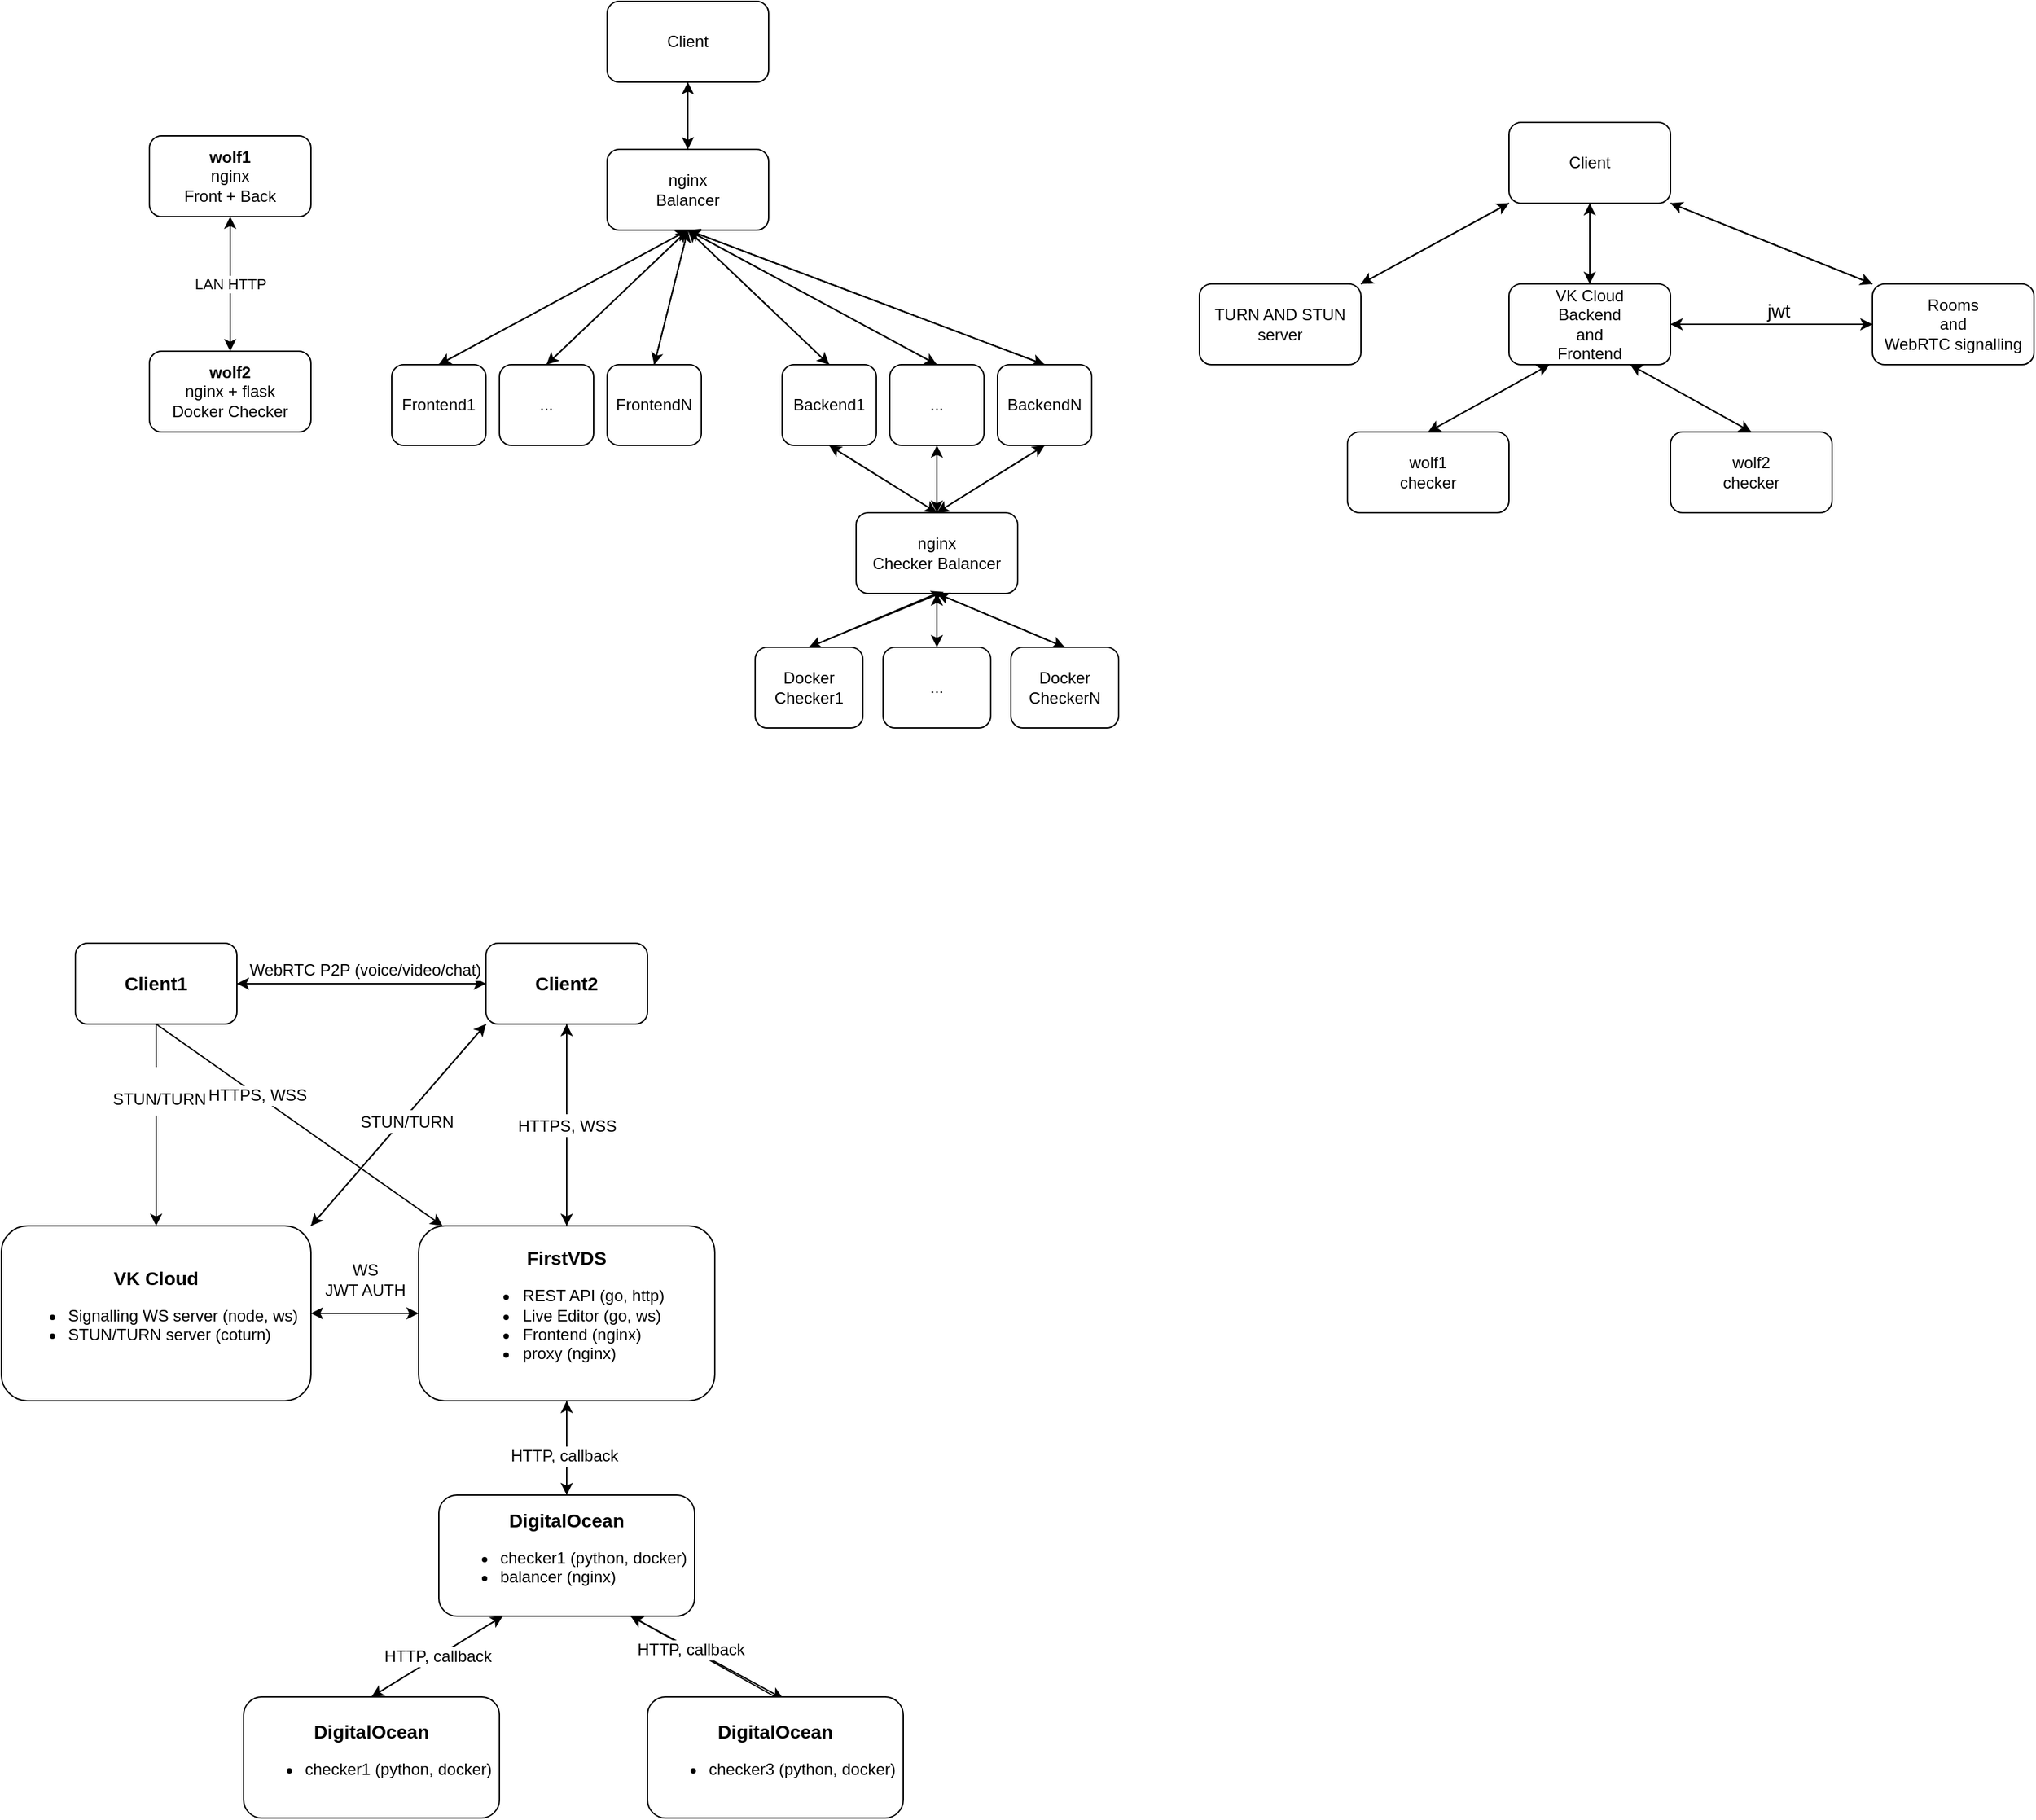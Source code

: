 <mxfile version="17.5.0"><diagram id="EVzeqSAm7l_SIIQ-ZFwh" name="Page-1"><mxGraphModel dx="2523" dy="1985" grid="1" gridSize="10" guides="1" tooltips="1" connect="1" arrows="1" fold="1" page="1" pageScale="1" pageWidth="850" pageHeight="1100" math="0" shadow="0"><root><mxCell id="0"/><mxCell id="1" parent="0"/><mxCell id="FQIG2HHS6eer4ccxkw-6-1" value="&lt;div&gt;&lt;b&gt;wolf1&lt;/b&gt;&lt;br&gt;nginx&lt;/div&gt;&lt;div&gt;Front + Back&lt;br&gt;&lt;/div&gt;" style="rounded=1;whiteSpace=wrap;html=1;" parent="1" vertex="1"><mxGeometry x="30" y="30" width="120" height="60" as="geometry"/></mxCell><mxCell id="FQIG2HHS6eer4ccxkw-6-2" value="&lt;b&gt;wolf2&lt;br&gt;&lt;/b&gt;&lt;div&gt;nginx + flask&lt;br&gt;Docker Checker&lt;br&gt;&lt;/div&gt;" style="rounded=1;whiteSpace=wrap;html=1;" parent="1" vertex="1"><mxGeometry x="30" y="190" width="120" height="60" as="geometry"/></mxCell><mxCell id="FQIG2HHS6eer4ccxkw-6-3" value="LAN HTTP" style="endArrow=classic;startArrow=classic;html=1;rounded=0;entryX=0.5;entryY=1;entryDx=0;entryDy=0;exitX=0.5;exitY=0;exitDx=0;exitDy=0;" parent="1" source="FQIG2HHS6eer4ccxkw-6-2" target="FQIG2HHS6eer4ccxkw-6-1" edge="1"><mxGeometry width="50" height="50" relative="1" as="geometry"><mxPoint x="30" y="230" as="sourcePoint"/><mxPoint x="80" y="180" as="targetPoint"/></mxGeometry></mxCell><mxCell id="FQIG2HHS6eer4ccxkw-6-21" style="edgeStyle=none;rounded=0;orthogonalLoop=1;jettySize=auto;html=1;exitX=0.5;exitY=1;exitDx=0;exitDy=0;entryX=0.5;entryY=0;entryDx=0;entryDy=0;" parent="1" source="FQIG2HHS6eer4ccxkw-6-5" target="FQIG2HHS6eer4ccxkw-6-6" edge="1"><mxGeometry relative="1" as="geometry"/></mxCell><mxCell id="FQIG2HHS6eer4ccxkw-6-23" style="edgeStyle=none;rounded=0;orthogonalLoop=1;jettySize=auto;html=1;exitX=0.5;exitY=1;exitDx=0;exitDy=0;entryX=0.5;entryY=0;entryDx=0;entryDy=0;" parent="1" source="FQIG2HHS6eer4ccxkw-6-5" target="FQIG2HHS6eer4ccxkw-6-10" edge="1"><mxGeometry relative="1" as="geometry"/></mxCell><mxCell id="FQIG2HHS6eer4ccxkw-6-24" style="edgeStyle=none;rounded=0;orthogonalLoop=1;jettySize=auto;html=1;exitX=0.5;exitY=1;exitDx=0;exitDy=0;entryX=0.5;entryY=0;entryDx=0;entryDy=0;" parent="1" source="FQIG2HHS6eer4ccxkw-6-5" target="FQIG2HHS6eer4ccxkw-6-11" edge="1"><mxGeometry relative="1" as="geometry"/></mxCell><mxCell id="FQIG2HHS6eer4ccxkw-6-26" style="edgeStyle=none;rounded=0;orthogonalLoop=1;jettySize=auto;html=1;exitX=0.5;exitY=1;exitDx=0;exitDy=0;entryX=0.5;entryY=0;entryDx=0;entryDy=0;" parent="1" source="FQIG2HHS6eer4ccxkw-6-5" target="FQIG2HHS6eer4ccxkw-6-12" edge="1"><mxGeometry relative="1" as="geometry"/></mxCell><mxCell id="FQIG2HHS6eer4ccxkw-6-28" style="edgeStyle=none;rounded=0;orthogonalLoop=1;jettySize=auto;html=1;exitX=0.5;exitY=1;exitDx=0;exitDy=0;entryX=0.5;entryY=0;entryDx=0;entryDy=0;" parent="1" source="FQIG2HHS6eer4ccxkw-6-5" target="FQIG2HHS6eer4ccxkw-6-13" edge="1"><mxGeometry relative="1" as="geometry"/></mxCell><mxCell id="FQIG2HHS6eer4ccxkw-6-31" style="edgeStyle=none;rounded=0;orthogonalLoop=1;jettySize=auto;html=1;exitX=0.5;exitY=1;exitDx=0;exitDy=0;entryX=0.5;entryY=0;entryDx=0;entryDy=0;" parent="1" source="FQIG2HHS6eer4ccxkw-6-5" target="FQIG2HHS6eer4ccxkw-6-14" edge="1"><mxGeometry relative="1" as="geometry"/></mxCell><mxCell id="FQIG2HHS6eer4ccxkw-6-47" style="edgeStyle=none;rounded=0;orthogonalLoop=1;jettySize=auto;html=1;exitX=0.5;exitY=0;exitDx=0;exitDy=0;entryX=0.5;entryY=1;entryDx=0;entryDy=0;" parent="1" source="FQIG2HHS6eer4ccxkw-6-5" target="FQIG2HHS6eer4ccxkw-6-45" edge="1"><mxGeometry relative="1" as="geometry"/></mxCell><mxCell id="FQIG2HHS6eer4ccxkw-6-5" value="&lt;div&gt;nginx&lt;/div&gt;&lt;div&gt;Balancer&lt;br&gt;&lt;/div&gt;" style="rounded=1;whiteSpace=wrap;html=1;" parent="1" vertex="1"><mxGeometry x="370" y="40" width="120" height="60" as="geometry"/></mxCell><mxCell id="FQIG2HHS6eer4ccxkw-6-20" style="rounded=0;orthogonalLoop=1;jettySize=auto;html=1;exitX=0.5;exitY=0;exitDx=0;exitDy=0;entryX=0.5;entryY=1;entryDx=0;entryDy=0;" parent="1" source="FQIG2HHS6eer4ccxkw-6-6" target="FQIG2HHS6eer4ccxkw-6-5" edge="1"><mxGeometry relative="1" as="geometry"/></mxCell><mxCell id="FQIG2HHS6eer4ccxkw-6-6" value="Frontend1" style="rounded=1;whiteSpace=wrap;html=1;" parent="1" vertex="1"><mxGeometry x="210" y="200" width="70" height="60" as="geometry"/></mxCell><mxCell id="FQIG2HHS6eer4ccxkw-6-22" style="edgeStyle=none;rounded=0;orthogonalLoop=1;jettySize=auto;html=1;exitX=0.5;exitY=0;exitDx=0;exitDy=0;entryX=0.5;entryY=1;entryDx=0;entryDy=0;" parent="1" source="FQIG2HHS6eer4ccxkw-6-10" target="FQIG2HHS6eer4ccxkw-6-5" edge="1"><mxGeometry relative="1" as="geometry"/></mxCell><mxCell id="FQIG2HHS6eer4ccxkw-6-10" value="..." style="rounded=1;whiteSpace=wrap;html=1;" parent="1" vertex="1"><mxGeometry x="290" y="200" width="70" height="60" as="geometry"/></mxCell><mxCell id="FQIG2HHS6eer4ccxkw-6-25" style="edgeStyle=none;rounded=0;orthogonalLoop=1;jettySize=auto;html=1;exitX=0.5;exitY=0;exitDx=0;exitDy=0;" parent="1" source="FQIG2HHS6eer4ccxkw-6-11" edge="1"><mxGeometry relative="1" as="geometry"><mxPoint x="430" y="100" as="targetPoint"/></mxGeometry></mxCell><mxCell id="FQIG2HHS6eer4ccxkw-6-11" value="FrontendN" style="rounded=1;whiteSpace=wrap;html=1;" parent="1" vertex="1"><mxGeometry x="370" y="200" width="70" height="60" as="geometry"/></mxCell><mxCell id="FQIG2HHS6eer4ccxkw-6-27" style="edgeStyle=none;rounded=0;orthogonalLoop=1;jettySize=auto;html=1;exitX=0.5;exitY=0;exitDx=0;exitDy=0;" parent="1" source="FQIG2HHS6eer4ccxkw-6-12" edge="1"><mxGeometry relative="1" as="geometry"><mxPoint x="430" y="100" as="targetPoint"/></mxGeometry></mxCell><mxCell id="FQIG2HHS6eer4ccxkw-6-34" style="edgeStyle=none;rounded=0;orthogonalLoop=1;jettySize=auto;html=1;exitX=0.5;exitY=1;exitDx=0;exitDy=0;entryX=0.5;entryY=0;entryDx=0;entryDy=0;" parent="1" source="FQIG2HHS6eer4ccxkw-6-12" target="FQIG2HHS6eer4ccxkw-6-15" edge="1"><mxGeometry relative="1" as="geometry"/></mxCell><mxCell id="FQIG2HHS6eer4ccxkw-6-12" value="Backend1" style="rounded=1;whiteSpace=wrap;html=1;" parent="1" vertex="1"><mxGeometry x="500" y="200" width="70" height="60" as="geometry"/></mxCell><mxCell id="FQIG2HHS6eer4ccxkw-6-29" style="edgeStyle=none;rounded=0;orthogonalLoop=1;jettySize=auto;html=1;exitX=0.5;exitY=0;exitDx=0;exitDy=0;" parent="1" source="FQIG2HHS6eer4ccxkw-6-13" edge="1"><mxGeometry relative="1" as="geometry"><mxPoint x="430" y="100" as="targetPoint"/></mxGeometry></mxCell><mxCell id="FQIG2HHS6eer4ccxkw-6-32" style="edgeStyle=none;rounded=0;orthogonalLoop=1;jettySize=auto;html=1;exitX=0.5;exitY=1;exitDx=0;exitDy=0;entryX=0.5;entryY=0;entryDx=0;entryDy=0;" parent="1" source="FQIG2HHS6eer4ccxkw-6-13" target="FQIG2HHS6eer4ccxkw-6-15" edge="1"><mxGeometry relative="1" as="geometry"/></mxCell><mxCell id="FQIG2HHS6eer4ccxkw-6-13" value="..." style="rounded=1;whiteSpace=wrap;html=1;" parent="1" vertex="1"><mxGeometry x="580" y="200" width="70" height="60" as="geometry"/></mxCell><mxCell id="FQIG2HHS6eer4ccxkw-6-30" style="edgeStyle=none;rounded=0;orthogonalLoop=1;jettySize=auto;html=1;exitX=0.5;exitY=0;exitDx=0;exitDy=0;entryX=0.5;entryY=1;entryDx=0;entryDy=0;" parent="1" source="FQIG2HHS6eer4ccxkw-6-14" target="FQIG2HHS6eer4ccxkw-6-5" edge="1"><mxGeometry relative="1" as="geometry"/></mxCell><mxCell id="FQIG2HHS6eer4ccxkw-6-35" style="edgeStyle=none;rounded=0;orthogonalLoop=1;jettySize=auto;html=1;exitX=0.5;exitY=1;exitDx=0;exitDy=0;entryX=0.5;entryY=0;entryDx=0;entryDy=0;" parent="1" source="FQIG2HHS6eer4ccxkw-6-14" target="FQIG2HHS6eer4ccxkw-6-15" edge="1"><mxGeometry relative="1" as="geometry"/></mxCell><mxCell id="FQIG2HHS6eer4ccxkw-6-14" value="BackendN" style="rounded=1;whiteSpace=wrap;html=1;" parent="1" vertex="1"><mxGeometry x="660" y="200" width="70" height="60" as="geometry"/></mxCell><mxCell id="FQIG2HHS6eer4ccxkw-6-36" style="edgeStyle=none;rounded=0;orthogonalLoop=1;jettySize=auto;html=1;exitX=0.5;exitY=0;exitDx=0;exitDy=0;entryX=0.5;entryY=1;entryDx=0;entryDy=0;" parent="1" source="FQIG2HHS6eer4ccxkw-6-15" target="FQIG2HHS6eer4ccxkw-6-12" edge="1"><mxGeometry relative="1" as="geometry"/></mxCell><mxCell id="FQIG2HHS6eer4ccxkw-6-37" style="edgeStyle=none;rounded=0;orthogonalLoop=1;jettySize=auto;html=1;exitX=0.5;exitY=0;exitDx=0;exitDy=0;entryX=0.5;entryY=1;entryDx=0;entryDy=0;" parent="1" source="FQIG2HHS6eer4ccxkw-6-15" target="FQIG2HHS6eer4ccxkw-6-13" edge="1"><mxGeometry relative="1" as="geometry"/></mxCell><mxCell id="FQIG2HHS6eer4ccxkw-6-38" style="edgeStyle=none;rounded=0;orthogonalLoop=1;jettySize=auto;html=1;exitX=0.5;exitY=0;exitDx=0;exitDy=0;entryX=0.5;entryY=1;entryDx=0;entryDy=0;" parent="1" source="FQIG2HHS6eer4ccxkw-6-15" target="FQIG2HHS6eer4ccxkw-6-14" edge="1"><mxGeometry relative="1" as="geometry"/></mxCell><mxCell id="FQIG2HHS6eer4ccxkw-6-39" style="edgeStyle=none;rounded=0;orthogonalLoop=1;jettySize=auto;html=1;exitX=0.5;exitY=1;exitDx=0;exitDy=0;entryX=0.5;entryY=0;entryDx=0;entryDy=0;" parent="1" source="FQIG2HHS6eer4ccxkw-6-15" target="FQIG2HHS6eer4ccxkw-6-16" edge="1"><mxGeometry relative="1" as="geometry"/></mxCell><mxCell id="FQIG2HHS6eer4ccxkw-6-41" style="edgeStyle=none;rounded=0;orthogonalLoop=1;jettySize=auto;html=1;exitX=0.5;exitY=1;exitDx=0;exitDy=0;entryX=0.5;entryY=0;entryDx=0;entryDy=0;" parent="1" source="FQIG2HHS6eer4ccxkw-6-15" target="FQIG2HHS6eer4ccxkw-6-17" edge="1"><mxGeometry relative="1" as="geometry"/></mxCell><mxCell id="FQIG2HHS6eer4ccxkw-6-42" style="edgeStyle=none;rounded=0;orthogonalLoop=1;jettySize=auto;html=1;exitX=0.5;exitY=1;exitDx=0;exitDy=0;entryX=0.5;entryY=0;entryDx=0;entryDy=0;" parent="1" source="FQIG2HHS6eer4ccxkw-6-15" target="FQIG2HHS6eer4ccxkw-6-18" edge="1"><mxGeometry relative="1" as="geometry"/></mxCell><mxCell id="FQIG2HHS6eer4ccxkw-6-15" value="&lt;div&gt;nginx&lt;/div&gt;&lt;div&gt;Checker Balancer&lt;/div&gt;" style="rounded=1;whiteSpace=wrap;html=1;" parent="1" vertex="1"><mxGeometry x="555" y="310" width="120" height="60" as="geometry"/></mxCell><mxCell id="FQIG2HHS6eer4ccxkw-6-40" style="edgeStyle=none;rounded=0;orthogonalLoop=1;jettySize=auto;html=1;exitX=0.5;exitY=0;exitDx=0;exitDy=0;entryX=0.542;entryY=0.982;entryDx=0;entryDy=0;entryPerimeter=0;" parent="1" source="FQIG2HHS6eer4ccxkw-6-16" target="FQIG2HHS6eer4ccxkw-6-15" edge="1"><mxGeometry relative="1" as="geometry"/></mxCell><mxCell id="FQIG2HHS6eer4ccxkw-6-16" value="&lt;div&gt;Docker&lt;/div&gt;&lt;div&gt;Checker1&lt;br&gt;&lt;/div&gt;" style="rounded=1;whiteSpace=wrap;html=1;" parent="1" vertex="1"><mxGeometry x="480" y="410" width="80" height="60" as="geometry"/></mxCell><mxCell id="FQIG2HHS6eer4ccxkw-6-44" style="edgeStyle=none;rounded=0;orthogonalLoop=1;jettySize=auto;html=1;exitX=0.5;exitY=0;exitDx=0;exitDy=0;entryX=0.5;entryY=1;entryDx=0;entryDy=0;" parent="1" source="FQIG2HHS6eer4ccxkw-6-17" target="FQIG2HHS6eer4ccxkw-6-15" edge="1"><mxGeometry relative="1" as="geometry"/></mxCell><mxCell id="FQIG2HHS6eer4ccxkw-6-17" value="..." style="rounded=1;whiteSpace=wrap;html=1;" parent="1" vertex="1"><mxGeometry x="575" y="410" width="80" height="60" as="geometry"/></mxCell><mxCell id="FQIG2HHS6eer4ccxkw-6-43" style="edgeStyle=none;rounded=0;orthogonalLoop=1;jettySize=auto;html=1;exitX=0.5;exitY=0;exitDx=0;exitDy=0;entryX=0.5;entryY=1;entryDx=0;entryDy=0;" parent="1" source="FQIG2HHS6eer4ccxkw-6-18" target="FQIG2HHS6eer4ccxkw-6-15" edge="1"><mxGeometry relative="1" as="geometry"/></mxCell><mxCell id="FQIG2HHS6eer4ccxkw-6-18" value="&lt;div&gt;Docker&lt;/div&gt;&lt;div&gt;CheckerN&lt;/div&gt;" style="rounded=1;whiteSpace=wrap;html=1;" parent="1" vertex="1"><mxGeometry x="670" y="410" width="80" height="60" as="geometry"/></mxCell><mxCell id="FQIG2HHS6eer4ccxkw-6-46" style="edgeStyle=none;rounded=0;orthogonalLoop=1;jettySize=auto;html=1;exitX=0.5;exitY=1;exitDx=0;exitDy=0;" parent="1" source="FQIG2HHS6eer4ccxkw-6-45" target="FQIG2HHS6eer4ccxkw-6-5" edge="1"><mxGeometry relative="1" as="geometry"/></mxCell><mxCell id="FQIG2HHS6eer4ccxkw-6-45" value="&lt;div&gt;Client&lt;/div&gt;" style="rounded=1;whiteSpace=wrap;html=1;" parent="1" vertex="1"><mxGeometry x="370" y="-70" width="120" height="60" as="geometry"/></mxCell><mxCell id="FTIlP3gP76RM82tQxc4h-1" style="edgeStyle=none;rounded=0;orthogonalLoop=1;jettySize=auto;html=1;exitX=0.5;exitY=0;exitDx=0;exitDy=0;entryX=0.5;entryY=1;entryDx=0;entryDy=0;" parent="1" source="FTIlP3gP76RM82tQxc4h-2" target="FTIlP3gP76RM82tQxc4h-4" edge="1"><mxGeometry relative="1" as="geometry"/></mxCell><mxCell id="FTIlP3gP76RM82tQxc4h-7" style="rounded=0;orthogonalLoop=1;jettySize=auto;html=1;exitX=0.25;exitY=1;exitDx=0;exitDy=0;entryX=0.5;entryY=0;entryDx=0;entryDy=0;" parent="1" source="FTIlP3gP76RM82tQxc4h-2" target="FTIlP3gP76RM82tQxc4h-5" edge="1"><mxGeometry relative="1" as="geometry"/></mxCell><mxCell id="FTIlP3gP76RM82tQxc4h-9" style="edgeStyle=none;rounded=0;orthogonalLoop=1;jettySize=auto;html=1;exitX=0.75;exitY=1;exitDx=0;exitDy=0;entryX=0.5;entryY=0;entryDx=0;entryDy=0;" parent="1" source="FTIlP3gP76RM82tQxc4h-2" target="FTIlP3gP76RM82tQxc4h-6" edge="1"><mxGeometry relative="1" as="geometry"/></mxCell><mxCell id="FTIlP3gP76RM82tQxc4h-17" style="edgeStyle=none;rounded=0;orthogonalLoop=1;jettySize=auto;html=1;exitX=1;exitY=0.5;exitDx=0;exitDy=0;entryX=0;entryY=0.5;entryDx=0;entryDy=0;" parent="1" source="FTIlP3gP76RM82tQxc4h-2" target="FTIlP3gP76RM82tQxc4h-12" edge="1"><mxGeometry relative="1" as="geometry"/></mxCell><mxCell id="FTIlP3gP76RM82tQxc4h-2" value="&lt;div&gt;VK Cloud&lt;br&gt;Backend&lt;/div&gt;&lt;div&gt;and&lt;/div&gt;&lt;div&gt;Frontend&lt;br&gt;&lt;/div&gt;" style="rounded=1;whiteSpace=wrap;html=1;" parent="1" vertex="1"><mxGeometry x="1040" y="140" width="120" height="60" as="geometry"/></mxCell><mxCell id="FTIlP3gP76RM82tQxc4h-3" style="edgeStyle=none;rounded=0;orthogonalLoop=1;jettySize=auto;html=1;exitX=0.5;exitY=1;exitDx=0;exitDy=0;" parent="1" source="FTIlP3gP76RM82tQxc4h-4" target="FTIlP3gP76RM82tQxc4h-2" edge="1"><mxGeometry relative="1" as="geometry"/></mxCell><mxCell id="FTIlP3gP76RM82tQxc4h-13" style="edgeStyle=none;rounded=0;orthogonalLoop=1;jettySize=auto;html=1;exitX=1;exitY=1;exitDx=0;exitDy=0;entryX=0;entryY=0;entryDx=0;entryDy=0;" parent="1" source="FTIlP3gP76RM82tQxc4h-4" target="FTIlP3gP76RM82tQxc4h-12" edge="1"><mxGeometry relative="1" as="geometry"/></mxCell><mxCell id="FTIlP3gP76RM82tQxc4h-21" style="edgeStyle=none;rounded=0;orthogonalLoop=1;jettySize=auto;html=1;exitX=0;exitY=1;exitDx=0;exitDy=0;entryX=1;entryY=0;entryDx=0;entryDy=0;fontSize=14;" parent="1" source="FTIlP3gP76RM82tQxc4h-4" target="FTIlP3gP76RM82tQxc4h-11" edge="1"><mxGeometry relative="1" as="geometry"/></mxCell><mxCell id="FTIlP3gP76RM82tQxc4h-4" value="&lt;div&gt;Client&lt;/div&gt;" style="rounded=1;whiteSpace=wrap;html=1;" parent="1" vertex="1"><mxGeometry x="1040" y="20" width="120" height="60" as="geometry"/></mxCell><mxCell id="FTIlP3gP76RM82tQxc4h-8" style="edgeStyle=none;rounded=0;orthogonalLoop=1;jettySize=auto;html=1;exitX=0.5;exitY=0;exitDx=0;exitDy=0;entryX=0.25;entryY=1;entryDx=0;entryDy=0;" parent="1" source="FTIlP3gP76RM82tQxc4h-5" target="FTIlP3gP76RM82tQxc4h-2" edge="1"><mxGeometry relative="1" as="geometry"/></mxCell><mxCell id="FTIlP3gP76RM82tQxc4h-5" value="&lt;div&gt;wolf1&lt;/div&gt;&lt;div&gt;checker&lt;br&gt;&lt;/div&gt;" style="rounded=1;whiteSpace=wrap;html=1;" parent="1" vertex="1"><mxGeometry x="920" y="250" width="120" height="60" as="geometry"/></mxCell><mxCell id="FTIlP3gP76RM82tQxc4h-10" style="edgeStyle=none;rounded=0;orthogonalLoop=1;jettySize=auto;html=1;exitX=0.5;exitY=0;exitDx=0;exitDy=0;entryX=0.75;entryY=1;entryDx=0;entryDy=0;" parent="1" source="FTIlP3gP76RM82tQxc4h-6" target="FTIlP3gP76RM82tQxc4h-2" edge="1"><mxGeometry relative="1" as="geometry"/></mxCell><mxCell id="FTIlP3gP76RM82tQxc4h-6" value="&lt;div&gt;wolf2&lt;/div&gt;&lt;div&gt;checker&lt;br&gt;&lt;/div&gt;" style="rounded=1;whiteSpace=wrap;html=1;" parent="1" vertex="1"><mxGeometry x="1160" y="250" width="120" height="60" as="geometry"/></mxCell><mxCell id="FTIlP3gP76RM82tQxc4h-22" style="edgeStyle=none;rounded=0;orthogonalLoop=1;jettySize=auto;html=1;exitX=1;exitY=0;exitDx=0;exitDy=0;entryX=0;entryY=1;entryDx=0;entryDy=0;fontSize=14;" parent="1" source="FTIlP3gP76RM82tQxc4h-11" target="FTIlP3gP76RM82tQxc4h-4" edge="1"><mxGeometry relative="1" as="geometry"/></mxCell><mxCell id="FTIlP3gP76RM82tQxc4h-11" value="&lt;div&gt;TURN AND STUN&lt;/div&gt;&lt;div&gt;server&lt;br&gt;&lt;/div&gt;" style="rounded=1;whiteSpace=wrap;html=1;" parent="1" vertex="1"><mxGeometry x="810" y="140" width="120" height="60" as="geometry"/></mxCell><mxCell id="FTIlP3gP76RM82tQxc4h-14" style="edgeStyle=none;rounded=0;orthogonalLoop=1;jettySize=auto;html=1;exitX=0;exitY=0;exitDx=0;exitDy=0;entryX=1;entryY=1;entryDx=0;entryDy=0;" parent="1" source="FTIlP3gP76RM82tQxc4h-12" target="FTIlP3gP76RM82tQxc4h-4" edge="1"><mxGeometry relative="1" as="geometry"/></mxCell><mxCell id="FTIlP3gP76RM82tQxc4h-18" value="&lt;font style=&quot;font-size: 14px&quot;&gt;jwt&lt;/font&gt;" style="edgeStyle=none;rounded=0;orthogonalLoop=1;jettySize=auto;html=1;exitX=0;exitY=0.5;exitDx=0;exitDy=0;" parent="1" source="FTIlP3gP76RM82tQxc4h-12" target="FTIlP3gP76RM82tQxc4h-2" edge="1"><mxGeometry x="-0.067" y="-10" relative="1" as="geometry"><mxPoint as="offset"/></mxGeometry></mxCell><mxCell id="FTIlP3gP76RM82tQxc4h-12" value="&lt;div&gt;Rooms &lt;br&gt;&lt;/div&gt;&lt;div&gt;and &lt;br&gt;&lt;/div&gt;&lt;div&gt;WebRTC signalling&lt;/div&gt;" style="rounded=1;whiteSpace=wrap;html=1;" parent="1" vertex="1"><mxGeometry x="1310" y="140" width="120" height="60" as="geometry"/></mxCell><mxCell id="gK_hUit1D-JPicI2ai3a-2" style="rounded=0;orthogonalLoop=1;jettySize=auto;html=1;exitX=0.25;exitY=1;exitDx=0;exitDy=0;entryX=0.5;entryY=0;entryDx=0;entryDy=0;" parent="1" source="gK_hUit1D-JPicI2ai3a-30" target="gK_hUit1D-JPicI2ai3a-11" edge="1"><mxGeometry relative="1" as="geometry"/></mxCell><mxCell id="gK_hUit1D-JPicI2ai3a-19" style="rounded=0;orthogonalLoop=1;jettySize=auto;html=1;exitX=0.5;exitY=0;exitDx=0;exitDy=0;entryX=0.5;entryY=1;entryDx=0;entryDy=0;fontSize=14;" parent="1" source="gK_hUit1D-JPicI2ai3a-5" target="gK_hUit1D-JPicI2ai3a-9" edge="1"><mxGeometry relative="1" as="geometry"/></mxCell><mxCell id="gK_hUit1D-JPicI2ai3a-21" style="edgeStyle=none;rounded=0;orthogonalLoop=1;jettySize=auto;html=1;exitX=0;exitY=0.5;exitDx=0;exitDy=0;entryX=1;entryY=0.5;entryDx=0;entryDy=0;fontSize=12;" parent="1" source="gK_hUit1D-JPicI2ai3a-5" target="gK_hUit1D-JPicI2ai3a-15" edge="1"><mxGeometry relative="1" as="geometry"/></mxCell><mxCell id="gK_hUit1D-JPicI2ai3a-32" style="edgeStyle=none;rounded=0;orthogonalLoop=1;jettySize=auto;html=1;exitX=0.5;exitY=1;exitDx=0;exitDy=0;entryX=0.5;entryY=0;entryDx=0;entryDy=0;fontSize=12;" parent="1" source="gK_hUit1D-JPicI2ai3a-5" target="gK_hUit1D-JPicI2ai3a-30" edge="1"><mxGeometry relative="1" as="geometry"/></mxCell><mxCell id="gK_hUit1D-JPicI2ai3a-34" style="edgeStyle=none;rounded=0;orthogonalLoop=1;jettySize=auto;html=1;exitX=0.75;exitY=1;exitDx=0;exitDy=0;entryX=0.531;entryY=0.015;entryDx=0;entryDy=0;entryPerimeter=0;fontSize=12;" parent="1" source="gK_hUit1D-JPicI2ai3a-30" target="gK_hUit1D-JPicI2ai3a-31" edge="1"><mxGeometry relative="1" as="geometry"/></mxCell><mxCell id="gK_hUit1D-JPicI2ai3a-5" value="&lt;div&gt;&lt;b&gt;&lt;font style=&quot;font-size: 14px&quot;&gt;FirstVDS&lt;/font&gt;&lt;/b&gt;&lt;/div&gt;&lt;div align=&quot;left&quot;&gt;&lt;ul&gt;&lt;li&gt;REST API (go, http)&lt;/li&gt;&lt;li&gt;Live Editor (go, ws)&lt;br&gt;&lt;/li&gt;&lt;li&gt;Frontend (nginx)&lt;/li&gt;&lt;li&gt;proxy (nginx)&lt;br&gt;&lt;/li&gt;&lt;/ul&gt;&lt;/div&gt;" style="rounded=1;whiteSpace=wrap;html=1;" parent="1" vertex="1"><mxGeometry x="230" y="840" width="220" height="130" as="geometry"/></mxCell><mxCell id="gK_hUit1D-JPicI2ai3a-8" style="edgeStyle=none;rounded=0;orthogonalLoop=1;jettySize=auto;html=1;exitX=0;exitY=1;exitDx=0;exitDy=0;entryX=1;entryY=0;entryDx=0;entryDy=0;fontSize=14;" parent="1" source="gK_hUit1D-JPicI2ai3a-9" target="gK_hUit1D-JPicI2ai3a-15" edge="1"><mxGeometry relative="1" as="geometry"/></mxCell><mxCell id="gK_hUit1D-JPicI2ai3a-20" value="&lt;font style=&quot;font-size: 12px&quot;&gt;HTTPS, WSS&lt;/font&gt;" style="edgeStyle=none;rounded=0;orthogonalLoop=1;jettySize=auto;html=1;exitX=0.5;exitY=1;exitDx=0;exitDy=0;entryX=0.5;entryY=0;entryDx=0;entryDy=0;fontSize=14;" parent="1" source="gK_hUit1D-JPicI2ai3a-9" target="gK_hUit1D-JPicI2ai3a-5" edge="1"><mxGeometry relative="1" as="geometry"/></mxCell><mxCell id="gK_hUit1D-JPicI2ai3a-28" style="edgeStyle=none;rounded=0;orthogonalLoop=1;jettySize=auto;html=1;exitX=0;exitY=0.5;exitDx=0;exitDy=0;entryX=1;entryY=0.5;entryDx=0;entryDy=0;fontSize=12;" parent="1" source="gK_hUit1D-JPicI2ai3a-9" target="gK_hUit1D-JPicI2ai3a-24" edge="1"><mxGeometry relative="1" as="geometry"/></mxCell><mxCell id="gK_hUit1D-JPicI2ai3a-9" value="&lt;div style=&quot;font-size: 14px&quot;&gt;&lt;b&gt;&lt;font style=&quot;font-size: 14px&quot;&gt;Client2&lt;/font&gt;&lt;/b&gt;&lt;/div&gt;" style="rounded=1;whiteSpace=wrap;html=1;" parent="1" vertex="1"><mxGeometry x="280" y="630" width="120" height="60" as="geometry"/></mxCell><mxCell id="gK_hUit1D-JPicI2ai3a-10" value="&lt;div style=&quot;font-size: 12px&quot;&gt;&lt;font style=&quot;font-size: 12px&quot;&gt;HTTP&lt;/font&gt;&lt;font style=&quot;font-size: 12px&quot;&gt;, callback&lt;/font&gt;&lt;/div&gt;" style="edgeStyle=none;rounded=0;orthogonalLoop=1;jettySize=auto;html=1;exitX=0.5;exitY=0;exitDx=0;exitDy=0;entryX=0.25;entryY=1;entryDx=0;entryDy=0;" parent="1" source="gK_hUit1D-JPicI2ai3a-11" target="gK_hUit1D-JPicI2ai3a-30" edge="1"><mxGeometry relative="1" as="geometry"/></mxCell><mxCell id="gK_hUit1D-JPicI2ai3a-11" value="&lt;div&gt;&lt;b&gt;&lt;font style=&quot;font-size: 14px&quot;&gt;DigitalOcean&lt;/font&gt;&lt;/b&gt;&lt;/div&gt;&lt;div align=&quot;left&quot;&gt;&lt;ul&gt;&lt;li&gt;checker1 (python, docker)&lt;br&gt;&lt;/li&gt;&lt;/ul&gt;&lt;/div&gt;" style="rounded=1;whiteSpace=wrap;html=1;" parent="1" vertex="1"><mxGeometry x="100" y="1190" width="190" height="90" as="geometry"/></mxCell><mxCell id="gK_hUit1D-JPicI2ai3a-14" value="&lt;font style=&quot;font-size: 12px&quot;&gt;STUN/TURN&lt;/font&gt;" style="edgeStyle=none;rounded=0;orthogonalLoop=1;jettySize=auto;html=1;exitX=1;exitY=0;exitDx=0;exitDy=0;entryX=0;entryY=1;entryDx=0;entryDy=0;fontSize=14;" parent="1" source="gK_hUit1D-JPicI2ai3a-15" target="gK_hUit1D-JPicI2ai3a-9" edge="1"><mxGeometry x="0.063" y="-2" relative="1" as="geometry"><mxPoint as="offset"/></mxGeometry></mxCell><mxCell id="gK_hUit1D-JPicI2ai3a-29" style="edgeStyle=none;rounded=0;orthogonalLoop=1;jettySize=auto;html=1;exitX=1;exitY=0.5;exitDx=0;exitDy=0;entryX=0;entryY=0.5;entryDx=0;entryDy=0;fontSize=12;" parent="1" source="gK_hUit1D-JPicI2ai3a-15" target="gK_hUit1D-JPicI2ai3a-5" edge="1"><mxGeometry relative="1" as="geometry"/></mxCell><mxCell id="gK_hUit1D-JPicI2ai3a-38" value="&lt;div style=&quot;font-size: 12px&quot;&gt;&lt;font style=&quot;font-size: 12px&quot;&gt;WS&lt;/font&gt;&lt;/div&gt;&lt;div style=&quot;font-size: 12px&quot;&gt;&lt;font style=&quot;font-size: 12px&quot;&gt;JWT AUTH&lt;br&gt;&lt;/font&gt;&lt;/div&gt;" style="edgeLabel;html=1;align=center;verticalAlign=middle;resizable=0;points=[];fontSize=14;" parent="gK_hUit1D-JPicI2ai3a-29" vertex="1" connectable="0"><mxGeometry x="0.271" y="-1" relative="1" as="geometry"><mxPoint x="-11" y="-26" as="offset"/></mxGeometry></mxCell><mxCell id="gK_hUit1D-JPicI2ai3a-15" value="&lt;div&gt;&lt;b&gt;&lt;font style=&quot;font-size: 14px&quot;&gt;VK Cloud&lt;/font&gt;&lt;/b&gt;&lt;br&gt;&lt;/div&gt;&lt;div align=&quot;left&quot;&gt;&lt;ul&gt;&lt;li&gt;Signalling WS server (node, ws)&lt;br&gt;&lt;/li&gt;&lt;li&gt;STUN/TURN server (coturn)&lt;/li&gt;&lt;/ul&gt;&lt;/div&gt;" style="rounded=1;whiteSpace=wrap;html=1;" parent="1" vertex="1"><mxGeometry x="-80" y="840" width="230" height="130" as="geometry"/></mxCell><mxCell id="gK_hUit1D-JPicI2ai3a-26" style="edgeStyle=none;rounded=0;orthogonalLoop=1;jettySize=auto;html=1;exitX=1;exitY=0.5;exitDx=0;exitDy=0;entryX=0;entryY=0.5;entryDx=0;entryDy=0;fontSize=12;" parent="1" source="gK_hUit1D-JPicI2ai3a-24" target="gK_hUit1D-JPicI2ai3a-9" edge="1"><mxGeometry relative="1" as="geometry"/></mxCell><mxCell id="gK_hUit1D-JPicI2ai3a-27" value="&lt;div&gt;WebRTC P2P (voice/video/chat)&lt;/div&gt;" style="edgeLabel;html=1;align=center;verticalAlign=middle;resizable=0;points=[];fontSize=12;" parent="gK_hUit1D-JPicI2ai3a-26" vertex="1" connectable="0"><mxGeometry x="0.243" y="-1" relative="1" as="geometry"><mxPoint x="-20" y="-11" as="offset"/></mxGeometry></mxCell><mxCell id="gK_hUit1D-JPicI2ai3a-44" style="edgeStyle=none;rounded=0;orthogonalLoop=1;jettySize=auto;html=1;exitX=0.5;exitY=1;exitDx=0;exitDy=0;fontSize=30;" parent="1" source="gK_hUit1D-JPicI2ai3a-24" target="gK_hUit1D-JPicI2ai3a-15" edge="1"><mxGeometry relative="1" as="geometry"/></mxCell><mxCell id="gK_hUit1D-JPicI2ai3a-46" value="&lt;font style=&quot;font-size: 12px&quot;&gt;STUN/TURN&lt;/font&gt;" style="edgeLabel;html=1;align=center;verticalAlign=middle;resizable=0;points=[];fontSize=30;" parent="gK_hUit1D-JPicI2ai3a-44" vertex="1" connectable="0"><mxGeometry x="-0.346" y="2" relative="1" as="geometry"><mxPoint as="offset"/></mxGeometry></mxCell><mxCell id="gK_hUit1D-JPicI2ai3a-45" style="edgeStyle=none;rounded=0;orthogonalLoop=1;jettySize=auto;html=1;exitX=0.5;exitY=1;exitDx=0;exitDy=0;fontSize=30;" parent="1" source="gK_hUit1D-JPicI2ai3a-24" target="gK_hUit1D-JPicI2ai3a-5" edge="1"><mxGeometry relative="1" as="geometry"/></mxCell><mxCell id="gK_hUit1D-JPicI2ai3a-47" value="HTTPS, WSS" style="edgeLabel;html=1;align=center;verticalAlign=middle;resizable=0;points=[];fontSize=12;" parent="gK_hUit1D-JPicI2ai3a-45" vertex="1" connectable="0"><mxGeometry x="-0.294" relative="1" as="geometry"><mxPoint as="offset"/></mxGeometry></mxCell><mxCell id="gK_hUit1D-JPicI2ai3a-24" value="&lt;div style=&quot;font-size: 14px&quot;&gt;&lt;font style=&quot;font-size: 14px&quot;&gt;&lt;b&gt;Client1&lt;/b&gt;&lt;/font&gt;&lt;/div&gt;" style="rounded=1;whiteSpace=wrap;html=1;" parent="1" vertex="1"><mxGeometry x="-25" y="630" width="120" height="60" as="geometry"/></mxCell><mxCell id="gK_hUit1D-JPicI2ai3a-33" style="edgeStyle=none;rounded=0;orthogonalLoop=1;jettySize=auto;html=1;exitX=0.5;exitY=0;exitDx=0;exitDy=0;entryX=0.5;entryY=1;entryDx=0;entryDy=0;fontSize=12;" parent="1" source="gK_hUit1D-JPicI2ai3a-30" target="gK_hUit1D-JPicI2ai3a-5" edge="1"><mxGeometry relative="1" as="geometry"/></mxCell><mxCell id="gK_hUit1D-JPicI2ai3a-39" value="HTTP, callback" style="edgeLabel;html=1;align=center;verticalAlign=middle;resizable=0;points=[];fontSize=12;" parent="gK_hUit1D-JPicI2ai3a-33" vertex="1" connectable="0"><mxGeometry x="-0.176" y="2" relative="1" as="geometry"><mxPoint as="offset"/></mxGeometry></mxCell><mxCell id="gK_hUit1D-JPicI2ai3a-30" value="&lt;div&gt;&lt;b&gt;&lt;font style=&quot;font-size: 14px&quot;&gt;DigitalOcean&lt;/font&gt;&lt;/b&gt;&lt;/div&gt;&lt;div align=&quot;left&quot;&gt;&lt;ul&gt;&lt;li&gt;checker1 (python, docker)&lt;/li&gt;&lt;li&gt;balancer (nginx)&lt;br&gt;&lt;/li&gt;&lt;/ul&gt;&lt;/div&gt;" style="rounded=1;whiteSpace=wrap;html=1;" parent="1" vertex="1"><mxGeometry x="245" y="1040" width="190" height="90" as="geometry"/></mxCell><mxCell id="gK_hUit1D-JPicI2ai3a-35" style="edgeStyle=none;rounded=0;orthogonalLoop=1;jettySize=auto;html=1;exitX=0.5;exitY=0;exitDx=0;exitDy=0;entryX=0.75;entryY=1;entryDx=0;entryDy=0;fontSize=12;" parent="1" source="gK_hUit1D-JPicI2ai3a-31" target="gK_hUit1D-JPicI2ai3a-30" edge="1"><mxGeometry relative="1" as="geometry"/></mxCell><mxCell id="gK_hUit1D-JPicI2ai3a-40" value="&lt;div&gt;HTTP, callback&lt;/div&gt;" style="edgeLabel;html=1;align=center;verticalAlign=middle;resizable=0;points=[];fontSize=12;" parent="gK_hUit1D-JPicI2ai3a-35" vertex="1" connectable="0"><mxGeometry x="0.182" relative="1" as="geometry"><mxPoint as="offset"/></mxGeometry></mxCell><mxCell id="gK_hUit1D-JPicI2ai3a-31" value="&lt;div&gt;&lt;b&gt;&lt;font style=&quot;font-size: 14px&quot;&gt;DigitalOcean&lt;/font&gt;&lt;/b&gt;&lt;/div&gt;&lt;div align=&quot;left&quot;&gt;&lt;ul&gt;&lt;li&gt;checker3 (python, docker)&lt;br&gt;&lt;/li&gt;&lt;/ul&gt;&lt;/div&gt;" style="rounded=1;whiteSpace=wrap;html=1;" parent="1" vertex="1"><mxGeometry x="400" y="1190" width="190" height="90" as="geometry"/></mxCell></root></mxGraphModel></diagram></mxfile>
